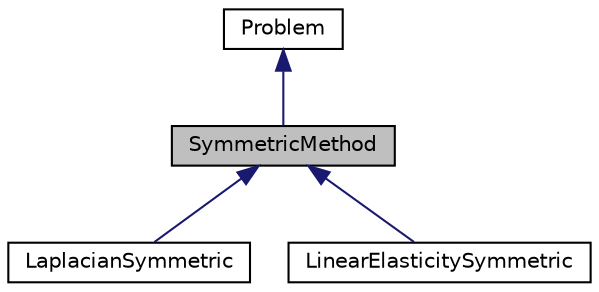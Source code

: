 digraph "SymmetricMethod"
{
 // LATEX_PDF_SIZE
  edge [fontname="Helvetica",fontsize="10",labelfontname="Helvetica",labelfontsize="10"];
  node [fontname="Helvetica",fontsize="10",shape=record];
  Node1 [label="SymmetricMethod",height=0.2,width=0.4,color="black", fillcolor="grey75", style="filled", fontcolor="black",tooltip=" "];
  Node2 -> Node1 [dir="back",color="midnightblue",fontsize="10",style="solid"];
  Node2 [label="Problem",height=0.2,width=0.4,color="black", fillcolor="white", style="filled",URL="$classProblem.html",tooltip=" "];
  Node1 -> Node3 [dir="back",color="midnightblue",fontsize="10",style="solid"];
  Node3 [label="LaplacianSymmetric",height=0.2,width=0.4,color="black", fillcolor="white", style="filled",URL="$classLaplacianSymmetric.html",tooltip=" "];
  Node1 -> Node4 [dir="back",color="midnightblue",fontsize="10",style="solid"];
  Node4 [label="LinearElasticitySymmetric",height=0.2,width=0.4,color="black", fillcolor="white", style="filled",URL="$classLinearElasticitySymmetric.html",tooltip=" "];
}

